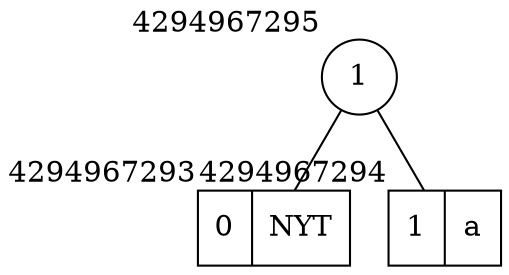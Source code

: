 graph {
4294967295[label="1",shape="circle",xlabel="4294967295",]
4294967293[label="0 | NYT",shape="record",xlabel="4294967293",]
4294967294[label="1 | a",shape="record",xlabel="4294967294",]
4294967295 -- 4294967293
4294967295 -- 4294967294



}
graph {
4294967295[label="2",shape="circle",xlabel="4294967295",]
4294967293[label="0 | NYT",shape="record",xlabel="4294967293",]
4294967294[label="2 | a",shape="record",xlabel="4294967294",]
4294967295 -- 4294967293
4294967295 -- 4294967294



}
graph {
4294967295[label="3",shape="circle",xlabel="4294967295",]
4294967293[label="1",shape="circle",xlabel="4294967293",]
4294967291[label="0 | NYT",shape="record",xlabel="4294967291",]
4294967292[label="1 | r",shape="record",xlabel="4294967292",]
4294967294[label="2 | a",shape="record",xlabel="4294967294",]
4294967295 -- 4294967293
4294967295 -- 4294967294

4294967293 -- 4294967291
4294967293 -- 4294967292




}
graph {
4294967295[label="4",shape="circle",xlabel="4294967295",]
4294967293[label="2",shape="circle",xlabel="4294967293",]
4294967291[label="1",shape="circle",xlabel="4294967291",]
4294967289[label="0 | NYT",shape="record",xlabel="4294967289",]
4294967290[label="1 | d",shape="record",xlabel="4294967290",]
4294967292[label="1 | r",shape="record",xlabel="4294967292",]
4294967294[label="2 | a",shape="record",xlabel="4294967294",]
4294967295 -- 4294967293
4294967295 -- 4294967294

4294967293 -- 4294967291
4294967293 -- 4294967292

4294967291 -- 4294967289
4294967291 -- 4294967290





}
graph {
4294967295[label="5",shape="circle",xlabel="4294967295",]
4294967294[label="2 | a",shape="record",xlabel="4294967294",]
4294967293[label="3",shape="circle",xlabel="4294967293",]
4294967292[label="1 | r",shape="record",xlabel="4294967292",]
4294967291[label="2",shape="circle",xlabel="4294967291",]
4294967289[label="1",shape="circle",xlabel="4294967289",]
4294967287[label="0 | NYT",shape="record",xlabel="4294967287",]
4294967288[label="1 | v",shape="record",xlabel="4294967288",]
4294967290[label="1 | d",shape="record",xlabel="4294967290",]
4294967295 -- 4294967294
4294967295 -- 4294967293


4294967293 -- 4294967292
4294967293 -- 4294967291


4294967291 -- 4294967289
4294967291 -- 4294967290

4294967289 -- 4294967287
4294967289 -- 4294967288




}
graph {
4294967295[label="6",shape="circle",xlabel="4294967295",]
4294967294[label="2 | a",shape="record",xlabel="4294967294",]
4294967293[label="4",shape="circle",xlabel="4294967293",]
4294967289[label="2",shape="circle",xlabel="4294967289",]
4294967287[label="1",shape="circle",xlabel="4294967287",]
4294967285[label="0 | NYT",shape="record",xlabel="4294967285",]
4294967286[label="1 | s",shape="record",xlabel="4294967286",]
4294967288[label="1 | v",shape="record",xlabel="4294967288",]
4294967291[label="2",shape="circle",xlabel="4294967291",]
4294967292[label="1 | r",shape="record",xlabel="4294967292",]
4294967290[label="1 | d",shape="record",xlabel="4294967290",]
4294967295 -- 4294967294
4294967295 -- 4294967293


4294967293 -- 4294967289
4294967293 -- 4294967291

4294967289 -- 4294967287
4294967289 -- 4294967288

4294967287 -- 4294967285
4294967287 -- 4294967286




4294967291 -- 4294967292
4294967291 -- 4294967290



}
graph {
4294967295[label="7",shape="circle",xlabel="4294967295",]
4294967291[label="3",shape="circle",xlabel="4294967291",]
4294967286[label="2 | s",shape="record",xlabel="4294967286",]
4294967290[label="1 | d",shape="record",xlabel="4294967290",]
4294967293[label="4",shape="circle",xlabel="4294967293",]
4294967289[label="2",shape="circle",xlabel="4294967289",]
4294967287[label="1",shape="circle",xlabel="4294967287",]
4294967285[label="0 | NYT",shape="record",xlabel="4294967285",]
4294967292[label="1 | r",shape="record",xlabel="4294967292",]
4294967288[label="1 | v",shape="record",xlabel="4294967288",]
4294967294[label="2 | a",shape="record",xlabel="4294967294",]
4294967295 -- 4294967291
4294967295 -- 4294967293

4294967291 -- 4294967286
4294967291 -- 4294967290



4294967293 -- 4294967289
4294967293 -- 4294967294

4294967289 -- 4294967287
4294967289 -- 4294967288

4294967287 -- 4294967285
4294967287 -- 4294967292





}
